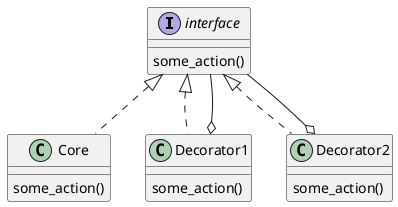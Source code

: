 @startuml

Interface interface {
    {method} some_action()
}

class Core {
    {method} some_action()
}

class Decorator1{
    {method} some_action()
}

class Decorator2{
    {method} some_action()
}



interface <|.. Core
interface <|.. Decorator1
interface <|.. Decorator2

Decorator1 o-- interface  
Decorator2 o-- interface 


@enduml

-- relation between decorator and interface is aggregation relation